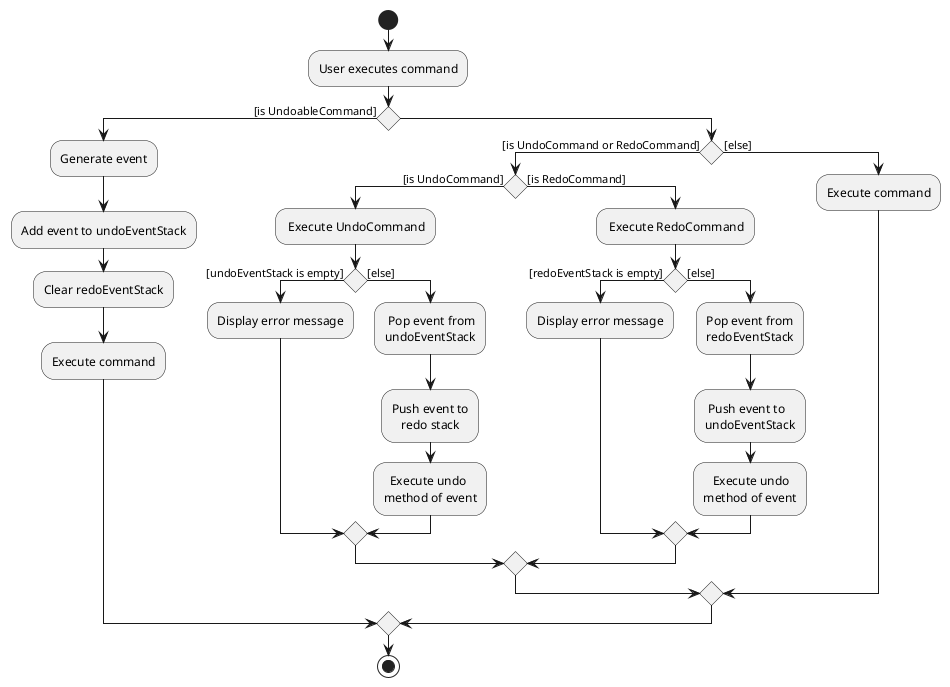 @startuml
start
:User executes command;
if () then ([is UndoableCommand])
    :Generate event;
    :Add event to undoEventStack;
    :Clear redoEventStack;
    :Execute command;
else
    if () then ([is UndoCommand or RedoCommand])
        if () then ([is UndoCommand])
            : Execute UndoCommand;
            if () then ([undoEventStack is empty])
                :Display error message;
            else([else])
                : Pop event from
                undoEventStack;
                :Push event to
                   redo stack;
                :  Execute undo
                method of event;
            endif
        else([is RedoCommand])
            : Execute RedoCommand;
            if () then ([redoEventStack is empty])
                :Display error message;
            else([else])
                :Pop event from
                redoEventStack;
                : Push event to
                undoEventStack;
                :   Execute undo
                method of event;
            endif
         endif
     else([else])
        :Execute command;
    endif
endif
stop
@enduml
